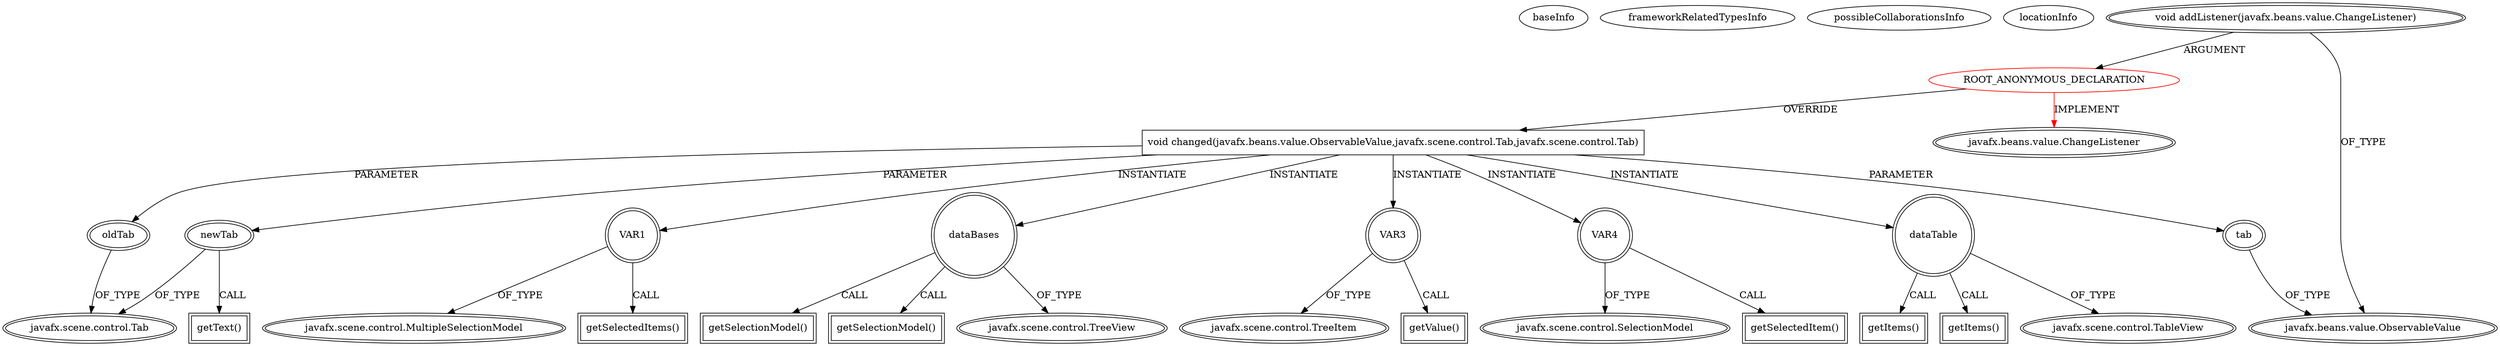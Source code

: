 digraph {
baseInfo[graphId=3115,category="extension_graph",isAnonymous=true,possibleRelation=false]
frameworkRelatedTypesInfo[0="javafx.beans.value.ChangeListener"]
possibleCollaborationsInfo[]
locationInfo[projectName="iimayconii-bancodedados",filePath="/iimayconii-bancodedados/bancodedados-master/src/br/edu/uft/appViewController.java",contextSignature="void initialize(java.net.URL,java.util.ResourceBundle)",graphId="3115"]
0[label="ROOT_ANONYMOUS_DECLARATION",vertexType="ROOT_ANONYMOUS_DECLARATION",isFrameworkType=false,color=red]
1[label="javafx.beans.value.ChangeListener",vertexType="FRAMEWORK_INTERFACE_TYPE",isFrameworkType=true,peripheries=2]
2[label="void addListener(javafx.beans.value.ChangeListener)",vertexType="OUTSIDE_CALL",isFrameworkType=true,peripheries=2]
3[label="javafx.beans.value.ObservableValue",vertexType="FRAMEWORK_INTERFACE_TYPE",isFrameworkType=true,peripheries=2]
4[label="void changed(javafx.beans.value.ObservableValue,javafx.scene.control.Tab,javafx.scene.control.Tab)",vertexType="OVERRIDING_METHOD_DECLARATION",isFrameworkType=false,shape=box]
5[label="tab",vertexType="PARAMETER_DECLARATION",isFrameworkType=true,peripheries=2]
7[label="oldTab",vertexType="PARAMETER_DECLARATION",isFrameworkType=true,peripheries=2]
8[label="javafx.scene.control.Tab",vertexType="FRAMEWORK_CLASS_TYPE",isFrameworkType=true,peripheries=2]
9[label="newTab",vertexType="PARAMETER_DECLARATION",isFrameworkType=true,peripheries=2]
12[label="getText()",vertexType="INSIDE_CALL",isFrameworkType=true,peripheries=2,shape=box]
13[label="VAR1",vertexType="VARIABLE_EXPRESION",isFrameworkType=true,peripheries=2,shape=circle]
15[label="javafx.scene.control.MultipleSelectionModel",vertexType="FRAMEWORK_CLASS_TYPE",isFrameworkType=true,peripheries=2]
14[label="getSelectedItems()",vertexType="INSIDE_CALL",isFrameworkType=true,peripheries=2,shape=box]
16[label="dataBases",vertexType="VARIABLE_EXPRESION",isFrameworkType=true,peripheries=2,shape=circle]
18[label="javafx.scene.control.TreeView",vertexType="FRAMEWORK_CLASS_TYPE",isFrameworkType=true,peripheries=2]
17[label="getSelectionModel()",vertexType="INSIDE_CALL",isFrameworkType=true,peripheries=2,shape=box]
19[label="VAR3",vertexType="VARIABLE_EXPRESION",isFrameworkType=true,peripheries=2,shape=circle]
21[label="javafx.scene.control.TreeItem",vertexType="FRAMEWORK_CLASS_TYPE",isFrameworkType=true,peripheries=2]
20[label="getValue()",vertexType="INSIDE_CALL",isFrameworkType=true,peripheries=2,shape=box]
22[label="VAR4",vertexType="VARIABLE_EXPRESION",isFrameworkType=true,peripheries=2,shape=circle]
24[label="javafx.scene.control.SelectionModel",vertexType="FRAMEWORK_CLASS_TYPE",isFrameworkType=true,peripheries=2]
23[label="getSelectedItem()",vertexType="INSIDE_CALL",isFrameworkType=true,peripheries=2,shape=box]
26[label="getSelectionModel()",vertexType="INSIDE_CALL",isFrameworkType=true,peripheries=2,shape=box]
27[label="dataTable",vertexType="VARIABLE_EXPRESION",isFrameworkType=true,peripheries=2,shape=circle]
29[label="javafx.scene.control.TableView",vertexType="FRAMEWORK_CLASS_TYPE",isFrameworkType=true,peripheries=2]
28[label="getItems()",vertexType="INSIDE_CALL",isFrameworkType=true,peripheries=2,shape=box]
31[label="getItems()",vertexType="INSIDE_CALL",isFrameworkType=true,peripheries=2,shape=box]
0->1[label="IMPLEMENT",color=red]
2->0[label="ARGUMENT"]
2->3[label="OF_TYPE"]
0->4[label="OVERRIDE"]
5->3[label="OF_TYPE"]
4->5[label="PARAMETER"]
7->8[label="OF_TYPE"]
4->7[label="PARAMETER"]
9->8[label="OF_TYPE"]
4->9[label="PARAMETER"]
9->12[label="CALL"]
4->13[label="INSTANTIATE"]
13->15[label="OF_TYPE"]
13->14[label="CALL"]
4->16[label="INSTANTIATE"]
16->18[label="OF_TYPE"]
16->17[label="CALL"]
4->19[label="INSTANTIATE"]
19->21[label="OF_TYPE"]
19->20[label="CALL"]
4->22[label="INSTANTIATE"]
22->24[label="OF_TYPE"]
22->23[label="CALL"]
16->26[label="CALL"]
4->27[label="INSTANTIATE"]
27->29[label="OF_TYPE"]
27->28[label="CALL"]
27->31[label="CALL"]
}
